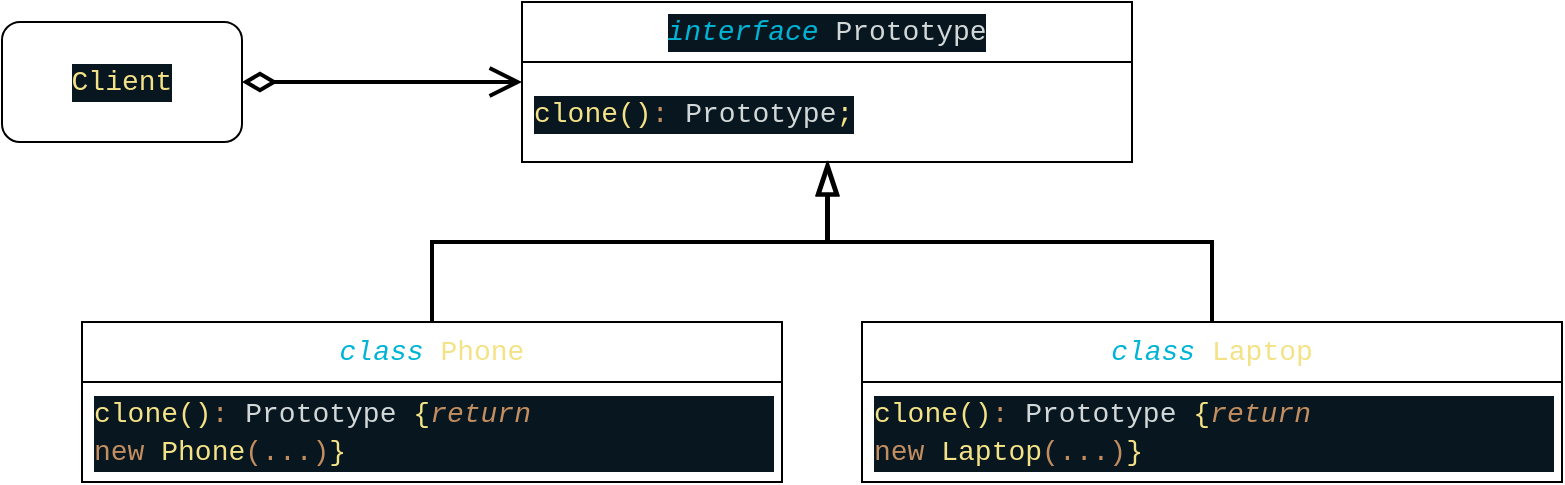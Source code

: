 <mxfile>
    <diagram id="E_AbTP12zIzhVhJQA-ub" name="Page-1">
        <mxGraphModel dx="1533" dy="710" grid="1" gridSize="10" guides="1" tooltips="1" connect="1" arrows="1" fold="1" page="0" pageScale="1" pageWidth="850" pageHeight="1100" math="0" shadow="0">
            <root>
                <mxCell id="0"/>
                <mxCell id="1" parent="0"/>
                <mxCell id="2" value="&lt;div style=&quot;color: rgb(246, 250, 253); background-color: rgb(8, 22, 32); font-family: Consolas, Consolas, &amp;quot;Courier New&amp;quot;, monospace; font-size: 14px; line-height: 19px;&quot;&gt;&lt;span style=&quot;color: #00b4d6;font-style: italic;&quot;&gt;interface&lt;/span&gt; &lt;span style=&quot;color: #d2d8d8;&quot;&gt;Prototype&lt;/span&gt;&lt;/div&gt;" style="swimlane;fontStyle=0;childLayout=stackLayout;horizontal=1;startSize=30;horizontalStack=0;resizeParent=1;resizeParentMax=0;resizeLast=0;collapsible=1;marginBottom=0;whiteSpace=wrap;html=1;" parent="1" vertex="1">
                    <mxGeometry x="80" y="220" width="305" height="80" as="geometry"/>
                </mxCell>
                <mxCell id="3" value="&#10;&lt;div style=&quot;color: rgb(246, 250, 253); background-color: rgb(8, 22, 32); font-family: Consolas, Consolas, &amp;quot;Courier New&amp;quot;, monospace; font-weight: normal; font-size: 14px; line-height: 19px;&quot;&gt;&lt;div&gt;&lt;span style=&quot;color: #f4e286;&quot;&gt;clone()&lt;/span&gt;&lt;span style=&quot;color: #c28e60;&quot;&gt;:&lt;/span&gt;&lt;span style=&quot;color: #f6fafd;&quot;&gt; &lt;/span&gt;&lt;span style=&quot;color: #d2d8d8;&quot;&gt;Prototype&lt;/span&gt;&lt;span style=&quot;color: #f4e286;&quot;&gt;;&lt;/span&gt;&lt;/div&gt;&lt;/div&gt;&#10;&#10;" style="text;strokeColor=default;fillColor=none;align=left;verticalAlign=middle;spacingLeft=4;spacingRight=4;overflow=hidden;points=[[0,0.5],[1,0.5]];portConstraint=eastwest;rotatable=0;whiteSpace=wrap;html=1;rounded=0;" parent="2" vertex="1">
                    <mxGeometry y="30" width="305" height="50" as="geometry"/>
                </mxCell>
                <mxCell id="11" value="&lt;span style=&quot;font-family: Consolas, Consolas, &amp;quot;Courier New&amp;quot;, monospace; font-size: 14px; background-color: initial; color: rgb(0, 180, 214); font-style: italic;&quot;&gt;class&lt;/span&gt;&lt;span style=&quot;color: rgb(246, 250, 253); font-family: Consolas, Consolas, &amp;quot;Courier New&amp;quot;, monospace; font-size: 14px; background-color: initial;&quot;&gt; &lt;/span&gt;&lt;span style=&quot;font-family: Consolas, Consolas, &amp;quot;Courier New&amp;quot;, monospace; font-size: 14px; background-color: initial; color: rgb(244, 226, 134);&quot;&gt;Phone&lt;/span&gt;&lt;br&gt;" style="swimlane;fontStyle=0;childLayout=stackLayout;horizontal=1;startSize=30;horizontalStack=0;resizeParent=1;resizeParentMax=0;resizeLast=0;collapsible=1;marginBottom=0;whiteSpace=wrap;html=1;" parent="1" vertex="1">
                    <mxGeometry x="-140" y="380" width="350" height="80" as="geometry"/>
                </mxCell>
                <mxCell id="12" value="&lt;div style=&quot;background-color: rgb(8, 22, 32); font-family: Consolas, Consolas, &amp;quot;Courier New&amp;quot;, monospace; font-size: 14px; line-height: 19px;&quot;&gt;&lt;span style=&quot;color: rgb(244, 226, 134);&quot;&gt;clone()&lt;/span&gt;&lt;span style=&quot;color: rgb(194, 142, 96);&quot;&gt;:&lt;/span&gt; &lt;span style=&quot;color: rgb(210, 216, 216);&quot;&gt;Prototype&lt;/span&gt; &lt;span style=&quot;color: rgb(244, 226, 134);&quot;&gt;{&lt;/span&gt;&lt;span style=&quot;color: rgb(194, 142, 96); font-style: italic;&quot;&gt;return&lt;/span&gt;&lt;span style=&quot;color: rgb(246, 250, 253);&quot;&gt; &lt;/span&gt;&lt;span style=&quot;color: rgb(194, 142, 96);&quot;&gt;new&lt;/span&gt;&lt;font color=&quot;#f6fafd&quot;&gt;&amp;nbsp;&lt;/font&gt;&lt;font color=&quot;#f4e286&quot;&gt;Phone&lt;/font&gt;&lt;span style=&quot;color: rgb(194, 142, 96);&quot;&gt;(...)&lt;/span&gt;&lt;span style=&quot;color: rgb(244, 226, 134);&quot;&gt;}&lt;/span&gt;&lt;/div&gt;" style="text;strokeColor=default;fillColor=none;align=left;verticalAlign=middle;spacingLeft=4;spacingRight=4;overflow=hidden;points=[[0,0.5],[1,0.5]];portConstraint=eastwest;rotatable=0;whiteSpace=wrap;html=1;rounded=0;" parent="11" vertex="1">
                    <mxGeometry y="30" width="350" height="50" as="geometry"/>
                </mxCell>
                <mxCell id="13" value="&lt;span style=&quot;font-family: Consolas, Consolas, &amp;quot;Courier New&amp;quot;, monospace; font-size: 14px; background-color: initial; color: rgb(0, 180, 214); font-style: italic;&quot;&gt;class&lt;/span&gt;&lt;span style=&quot;color: rgb(246, 250, 253); font-family: Consolas, Consolas, &amp;quot;Courier New&amp;quot;, monospace; font-size: 14px; background-color: initial;&quot;&gt;&amp;nbsp;&lt;/span&gt;&lt;span style=&quot;font-family: Consolas, Consolas, &amp;quot;Courier New&amp;quot;, monospace; font-size: 14px; background-color: initial;&quot;&gt;&lt;font color=&quot;#f4e286&quot;&gt;Laptop&lt;/font&gt;&lt;/span&gt;" style="swimlane;fontStyle=0;childLayout=stackLayout;horizontal=1;startSize=30;horizontalStack=0;resizeParent=1;resizeParentMax=0;resizeLast=0;collapsible=1;marginBottom=0;whiteSpace=wrap;html=1;" parent="1" vertex="1">
                    <mxGeometry x="250" y="380" width="350" height="80" as="geometry"/>
                </mxCell>
                <mxCell id="14" value="&lt;div style=&quot;background-color: rgb(8, 22, 32); font-family: Consolas, Consolas, &amp;quot;Courier New&amp;quot;, monospace; font-size: 14px; line-height: 19px;&quot;&gt;&lt;span style=&quot;color: rgb(244, 226, 134);&quot;&gt;clone()&lt;/span&gt;&lt;span style=&quot;color: rgb(194, 142, 96);&quot;&gt;:&lt;/span&gt; &lt;span style=&quot;color: rgb(210, 216, 216);&quot;&gt;Prototype&lt;/span&gt; &lt;span style=&quot;color: rgb(244, 226, 134);&quot;&gt;{&lt;/span&gt;&lt;span style=&quot;color: rgb(194, 142, 96); font-style: italic;&quot;&gt;return&lt;/span&gt;&lt;span style=&quot;color: rgb(246, 250, 253);&quot;&gt; &lt;/span&gt;&lt;span style=&quot;color: rgb(194, 142, 96);&quot;&gt;new&lt;/span&gt;&lt;font color=&quot;#f6fafd&quot;&gt;&amp;nbsp;&lt;/font&gt;&lt;font color=&quot;#f4e286&quot;&gt;Laptop&lt;/font&gt;&lt;span style=&quot;color: rgb(194, 142, 96);&quot;&gt;(...)&lt;/span&gt;&lt;span style=&quot;color: rgb(244, 226, 134);&quot;&gt;}&lt;/span&gt;&lt;/div&gt;" style="text;strokeColor=default;fillColor=none;align=left;verticalAlign=middle;spacingLeft=4;spacingRight=4;overflow=hidden;points=[[0,0.5],[1,0.5]];portConstraint=eastwest;rotatable=0;whiteSpace=wrap;html=1;rounded=0;" parent="13" vertex="1">
                    <mxGeometry y="30" width="350" height="50" as="geometry"/>
                </mxCell>
                <mxCell id="16" style="edgeStyle=none;html=1;endArrow=open;endFill=0;startArrow=diamondThin;startFill=0;strokeWidth=2;endSize=12;startSize=12;" parent="1" source="15" target="2" edge="1">
                    <mxGeometry relative="1" as="geometry"/>
                </mxCell>
                <mxCell id="15" value="&lt;div style=&quot;color: rgb(246, 250, 253); background-color: rgb(8, 22, 32); font-family: Consolas, Consolas, &amp;quot;Courier New&amp;quot;, monospace; font-size: 14px; line-height: 19px;&quot;&gt;&lt;span style=&quot;color: #f4e286;&quot;&gt;Client&lt;/span&gt;&lt;/div&gt;" style="rounded=1;whiteSpace=wrap;html=1;labelBackgroundColor=none;fillColor=none;" parent="1" vertex="1">
                    <mxGeometry x="-180" y="230" width="120" height="60" as="geometry"/>
                </mxCell>
                <mxCell id="22" value="" style="edgeStyle=elbowEdgeStyle;elbow=vertical;endArrow=blockThin;html=1;curved=0;rounded=0;endSize=12;startSize=8;exitX=0.5;exitY=0;exitDx=0;exitDy=0;endFill=0;strokeWidth=2;" parent="1" source="11" target="2" edge="1">
                    <mxGeometry width="50" height="50" relative="1" as="geometry">
                        <mxPoint x="80" y="380" as="sourcePoint"/>
                        <mxPoint x="130" y="330" as="targetPoint"/>
                    </mxGeometry>
                </mxCell>
                <mxCell id="23" value="" style="edgeStyle=elbowEdgeStyle;elbow=vertical;endArrow=blockThin;html=1;curved=0;rounded=0;endSize=12;startSize=8;exitX=0.5;exitY=0;exitDx=0;exitDy=0;endFill=0;strokeWidth=2;" parent="1" source="13" edge="1">
                    <mxGeometry width="50" height="50" relative="1" as="geometry">
                        <mxPoint x="45" y="390" as="sourcePoint"/>
                        <mxPoint x="233" y="300" as="targetPoint"/>
                    </mxGeometry>
                </mxCell>
            </root>
        </mxGraphModel>
    </diagram>
</mxfile>